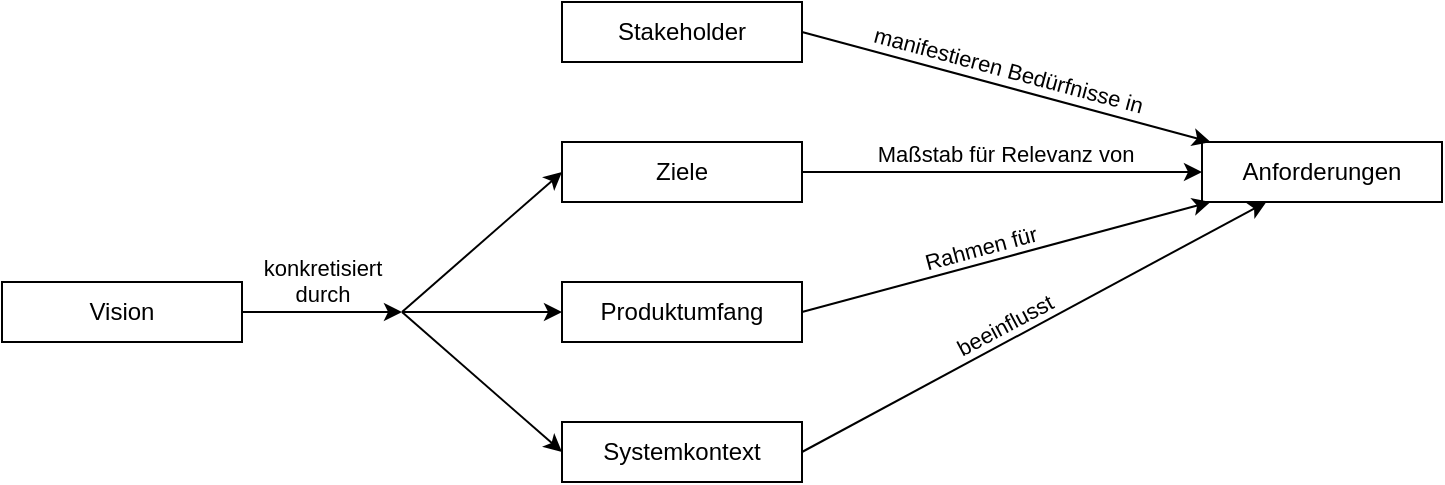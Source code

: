 <mxfile version="22.0.8" type="device">
  <diagram name="Seite-1" id="aFOUUWMgXsRKSsObTIsW">
    <mxGraphModel dx="870" dy="535" grid="1" gridSize="10" guides="1" tooltips="1" connect="1" arrows="1" fold="1" page="1" pageScale="1" pageWidth="827" pageHeight="1169" math="0" shadow="0">
      <root>
        <mxCell id="0" />
        <mxCell id="1" parent="0" />
        <mxCell id="N9qAV64XMQiGnvMFK0zA-1" value="Stakeholder" style="rounded=0;whiteSpace=wrap;html=1;" parent="1" vertex="1">
          <mxGeometry x="320" y="90" width="120" height="30" as="geometry" />
        </mxCell>
        <mxCell id="N9qAV64XMQiGnvMFK0zA-2" value="Ziele" style="rounded=0;whiteSpace=wrap;html=1;" parent="1" vertex="1">
          <mxGeometry x="320" y="160" width="120" height="30" as="geometry" />
        </mxCell>
        <mxCell id="N9qAV64XMQiGnvMFK0zA-3" value="Produktumfang" style="rounded=0;whiteSpace=wrap;html=1;" parent="1" vertex="1">
          <mxGeometry x="320" y="230" width="120" height="30" as="geometry" />
        </mxCell>
        <mxCell id="N9qAV64XMQiGnvMFK0zA-4" value="Systemkontext" style="rounded=0;whiteSpace=wrap;html=1;" parent="1" vertex="1">
          <mxGeometry x="320" y="300" width="120" height="30" as="geometry" />
        </mxCell>
        <mxCell id="N9qAV64XMQiGnvMFK0zA-5" value="Vision" style="rounded=0;whiteSpace=wrap;html=1;" parent="1" vertex="1">
          <mxGeometry x="40" y="230" width="120" height="30" as="geometry" />
        </mxCell>
        <mxCell id="N9qAV64XMQiGnvMFK0zA-6" value="Anforderungen" style="rounded=0;whiteSpace=wrap;html=1;" parent="1" vertex="1">
          <mxGeometry x="640" y="160" width="120" height="30" as="geometry" />
        </mxCell>
        <mxCell id="N9qAV64XMQiGnvMFK0zA-7" value="&amp;nbsp; Maßstab für Relevanz von&amp;nbsp; " style="endArrow=classic;html=1;rounded=0;entryX=0;entryY=0.5;entryDx=0;entryDy=0;verticalAlign=bottom;labelBackgroundColor=none;" parent="1" source="N9qAV64XMQiGnvMFK0zA-2" target="N9qAV64XMQiGnvMFK0zA-6" edge="1">
          <mxGeometry width="50" height="50" relative="1" as="geometry">
            <mxPoint x="480" y="230" as="sourcePoint" />
            <mxPoint x="530" y="180" as="targetPoint" />
          </mxGeometry>
        </mxCell>
        <mxCell id="N9qAV64XMQiGnvMFK0zA-8" value="&lt;div&gt;konkretisiert&lt;/div&gt;&lt;div&gt;durch&lt;/div&gt;" style="endArrow=classic;html=1;rounded=0;exitX=1;exitY=0.5;exitDx=0;exitDy=0;verticalAlign=bottom;entryX=1;entryY=0.5;entryDx=0;entryDy=0;labelBackgroundColor=none;" parent="1" source="N9qAV64XMQiGnvMFK0zA-5" target="N9qAV64XMQiGnvMFK0zA-15" edge="1">
          <mxGeometry width="50" height="50" relative="1" as="geometry">
            <mxPoint x="390" y="230" as="sourcePoint" />
            <mxPoint x="230" y="250" as="targetPoint" />
          </mxGeometry>
        </mxCell>
        <mxCell id="N9qAV64XMQiGnvMFK0zA-9" value="" style="endArrow=classic;html=1;rounded=0;entryX=0;entryY=0.5;entryDx=0;entryDy=0;exitX=1;exitY=0.5;exitDx=0;exitDy=0;" parent="1" source="N9qAV64XMQiGnvMFK0zA-15" target="N9qAV64XMQiGnvMFK0zA-2" edge="1">
          <mxGeometry width="50" height="50" relative="1" as="geometry">
            <mxPoint x="240" y="240" as="sourcePoint" />
            <mxPoint x="290" y="220" as="targetPoint" />
          </mxGeometry>
        </mxCell>
        <mxCell id="N9qAV64XMQiGnvMFK0zA-10" value="" style="endArrow=classic;html=1;rounded=0;entryX=0;entryY=0.5;entryDx=0;entryDy=0;exitX=1;exitY=0.5;exitDx=0;exitDy=0;" parent="1" source="N9qAV64XMQiGnvMFK0zA-15" target="N9qAV64XMQiGnvMFK0zA-3" edge="1">
          <mxGeometry width="50" height="50" relative="1" as="geometry">
            <mxPoint x="240" y="240" as="sourcePoint" />
            <mxPoint x="340" y="195" as="targetPoint" />
          </mxGeometry>
        </mxCell>
        <mxCell id="N9qAV64XMQiGnvMFK0zA-11" value="" style="endArrow=classic;html=1;rounded=0;entryX=0;entryY=0.5;entryDx=0;entryDy=0;exitX=1;exitY=0.5;exitDx=0;exitDy=0;" parent="1" source="N9qAV64XMQiGnvMFK0zA-15" target="N9qAV64XMQiGnvMFK0zA-4" edge="1">
          <mxGeometry width="50" height="50" relative="1" as="geometry">
            <mxPoint x="240" y="240" as="sourcePoint" />
            <mxPoint x="350" y="205" as="targetPoint" />
          </mxGeometry>
        </mxCell>
        <mxCell id="N9qAV64XMQiGnvMFK0zA-12" value="" style="endArrow=classic;html=1;rounded=0;exitX=1;exitY=0.5;exitDx=0;exitDy=0;" parent="1" source="N9qAV64XMQiGnvMFK0zA-3" target="N9qAV64XMQiGnvMFK0zA-6" edge="1">
          <mxGeometry width="50" height="50" relative="1" as="geometry">
            <mxPoint x="260" y="280" as="sourcePoint" />
            <mxPoint x="360" y="215" as="targetPoint" />
          </mxGeometry>
        </mxCell>
        <mxCell id="hd02sNXx6chVfM_UrIai-5" value="Rahmen für" style="edgeLabel;html=1;align=center;verticalAlign=middle;resizable=0;points=[];rotation=345;labelBackgroundColor=none;" vertex="1" connectable="0" parent="N9qAV64XMQiGnvMFK0zA-12">
          <mxGeometry x="-0.0" y="1" relative="1" as="geometry">
            <mxPoint x="-13" y="-4" as="offset" />
          </mxGeometry>
        </mxCell>
        <mxCell id="N9qAV64XMQiGnvMFK0zA-13" value="" style="endArrow=classic;html=1;rounded=0;exitX=1;exitY=0.5;exitDx=0;exitDy=0;" parent="1" source="N9qAV64XMQiGnvMFK0zA-4" target="N9qAV64XMQiGnvMFK0zA-6" edge="1">
          <mxGeometry width="50" height="50" relative="1" as="geometry">
            <mxPoint x="270" y="290" as="sourcePoint" />
            <mxPoint x="370" y="225" as="targetPoint" />
          </mxGeometry>
        </mxCell>
        <mxCell id="hd02sNXx6chVfM_UrIai-4" value="beeinflusst" style="edgeLabel;html=1;align=center;verticalAlign=middle;resizable=0;points=[];rotation=332;labelBackgroundColor=none;" vertex="1" connectable="0" parent="N9qAV64XMQiGnvMFK0zA-13">
          <mxGeometry x="0.001" relative="1" as="geometry">
            <mxPoint x="-16" y="-1" as="offset" />
          </mxGeometry>
        </mxCell>
        <mxCell id="N9qAV64XMQiGnvMFK0zA-14" value="" style="endArrow=classic;html=1;rounded=0;exitX=1;exitY=0.5;exitDx=0;exitDy=0;verticalAlign=top;" parent="1" source="N9qAV64XMQiGnvMFK0zA-1" target="N9qAV64XMQiGnvMFK0zA-6" edge="1">
          <mxGeometry width="50" height="50" relative="1" as="geometry">
            <mxPoint x="280" y="300" as="sourcePoint" />
            <mxPoint x="380" y="235" as="targetPoint" />
          </mxGeometry>
        </mxCell>
        <mxCell id="hd02sNXx6chVfM_UrIai-3" value="&lt;span style=&quot;&quot;&gt;manifestieren Bedürfnisse in&lt;/span&gt;" style="edgeLabel;html=1;align=center;verticalAlign=middle;resizable=0;points=[];rotation=15;labelBackgroundColor=none;" vertex="1" connectable="0" parent="N9qAV64XMQiGnvMFK0zA-14">
          <mxGeometry x="-0.0" y="-1" relative="1" as="geometry">
            <mxPoint x="1" y="-10" as="offset" />
          </mxGeometry>
        </mxCell>
        <mxCell id="N9qAV64XMQiGnvMFK0zA-15" value="" style="rounded=0;whiteSpace=wrap;html=1;fillColor=none;strokeColor=none;" parent="1" vertex="1">
          <mxGeometry x="230" y="230" width="10" height="30" as="geometry" />
        </mxCell>
      </root>
    </mxGraphModel>
  </diagram>
</mxfile>
